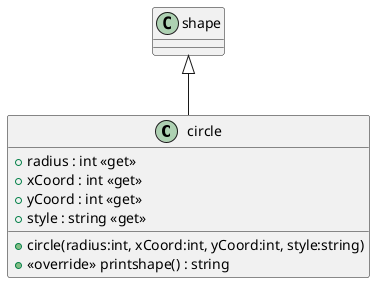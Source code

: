 @startuml
class circle {
    + radius : int <<get>>
    + xCoord : int <<get>>
    + yCoord : int <<get>>
    + style : string <<get>>
    + circle(radius:int, xCoord:int, yCoord:int, style:string)
    + <<override>> printshape() : string
}
shape <|-- circle
@enduml
